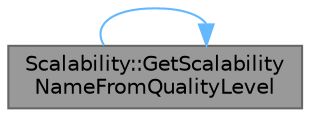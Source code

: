 digraph "Scalability::GetScalabilityNameFromQualityLevel"
{
 // INTERACTIVE_SVG=YES
 // LATEX_PDF_SIZE
  bgcolor="transparent";
  edge [fontname=Helvetica,fontsize=10,labelfontname=Helvetica,labelfontsize=10];
  node [fontname=Helvetica,fontsize=10,shape=box,height=0.2,width=0.4];
  rankdir="LR";
  Node1 [id="Node000001",label="Scalability::GetScalability\lNameFromQualityLevel",height=0.2,width=0.4,color="gray40", fillcolor="grey60", style="filled", fontcolor="black",tooltip="Returns a human readable name for a scalability quality level."];
  Node1 -> Node1 [id="edge1_Node000001_Node000001",color="steelblue1",style="solid",tooltip=" "];
}

